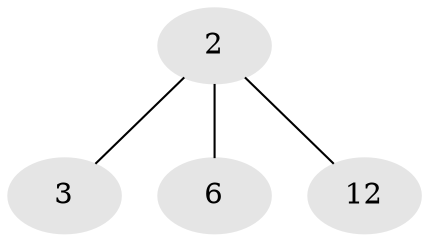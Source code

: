 // Generated by graph-tools (version 1.1) at 2025/46/02/15/25 05:46:28]
// undirected, 4 vertices, 3 edges
graph export_dot {
graph [start="1"]
  node [color=gray90,style=filled];
  2 [super="+1+4+5+8+9+11+13+15+16"];
  3 [super="+7+10"];
  6 [super="+13+18"];
  12 [super="+14+17+19"];
  2 -- 3;
  2 -- 6;
  2 -- 12;
}
